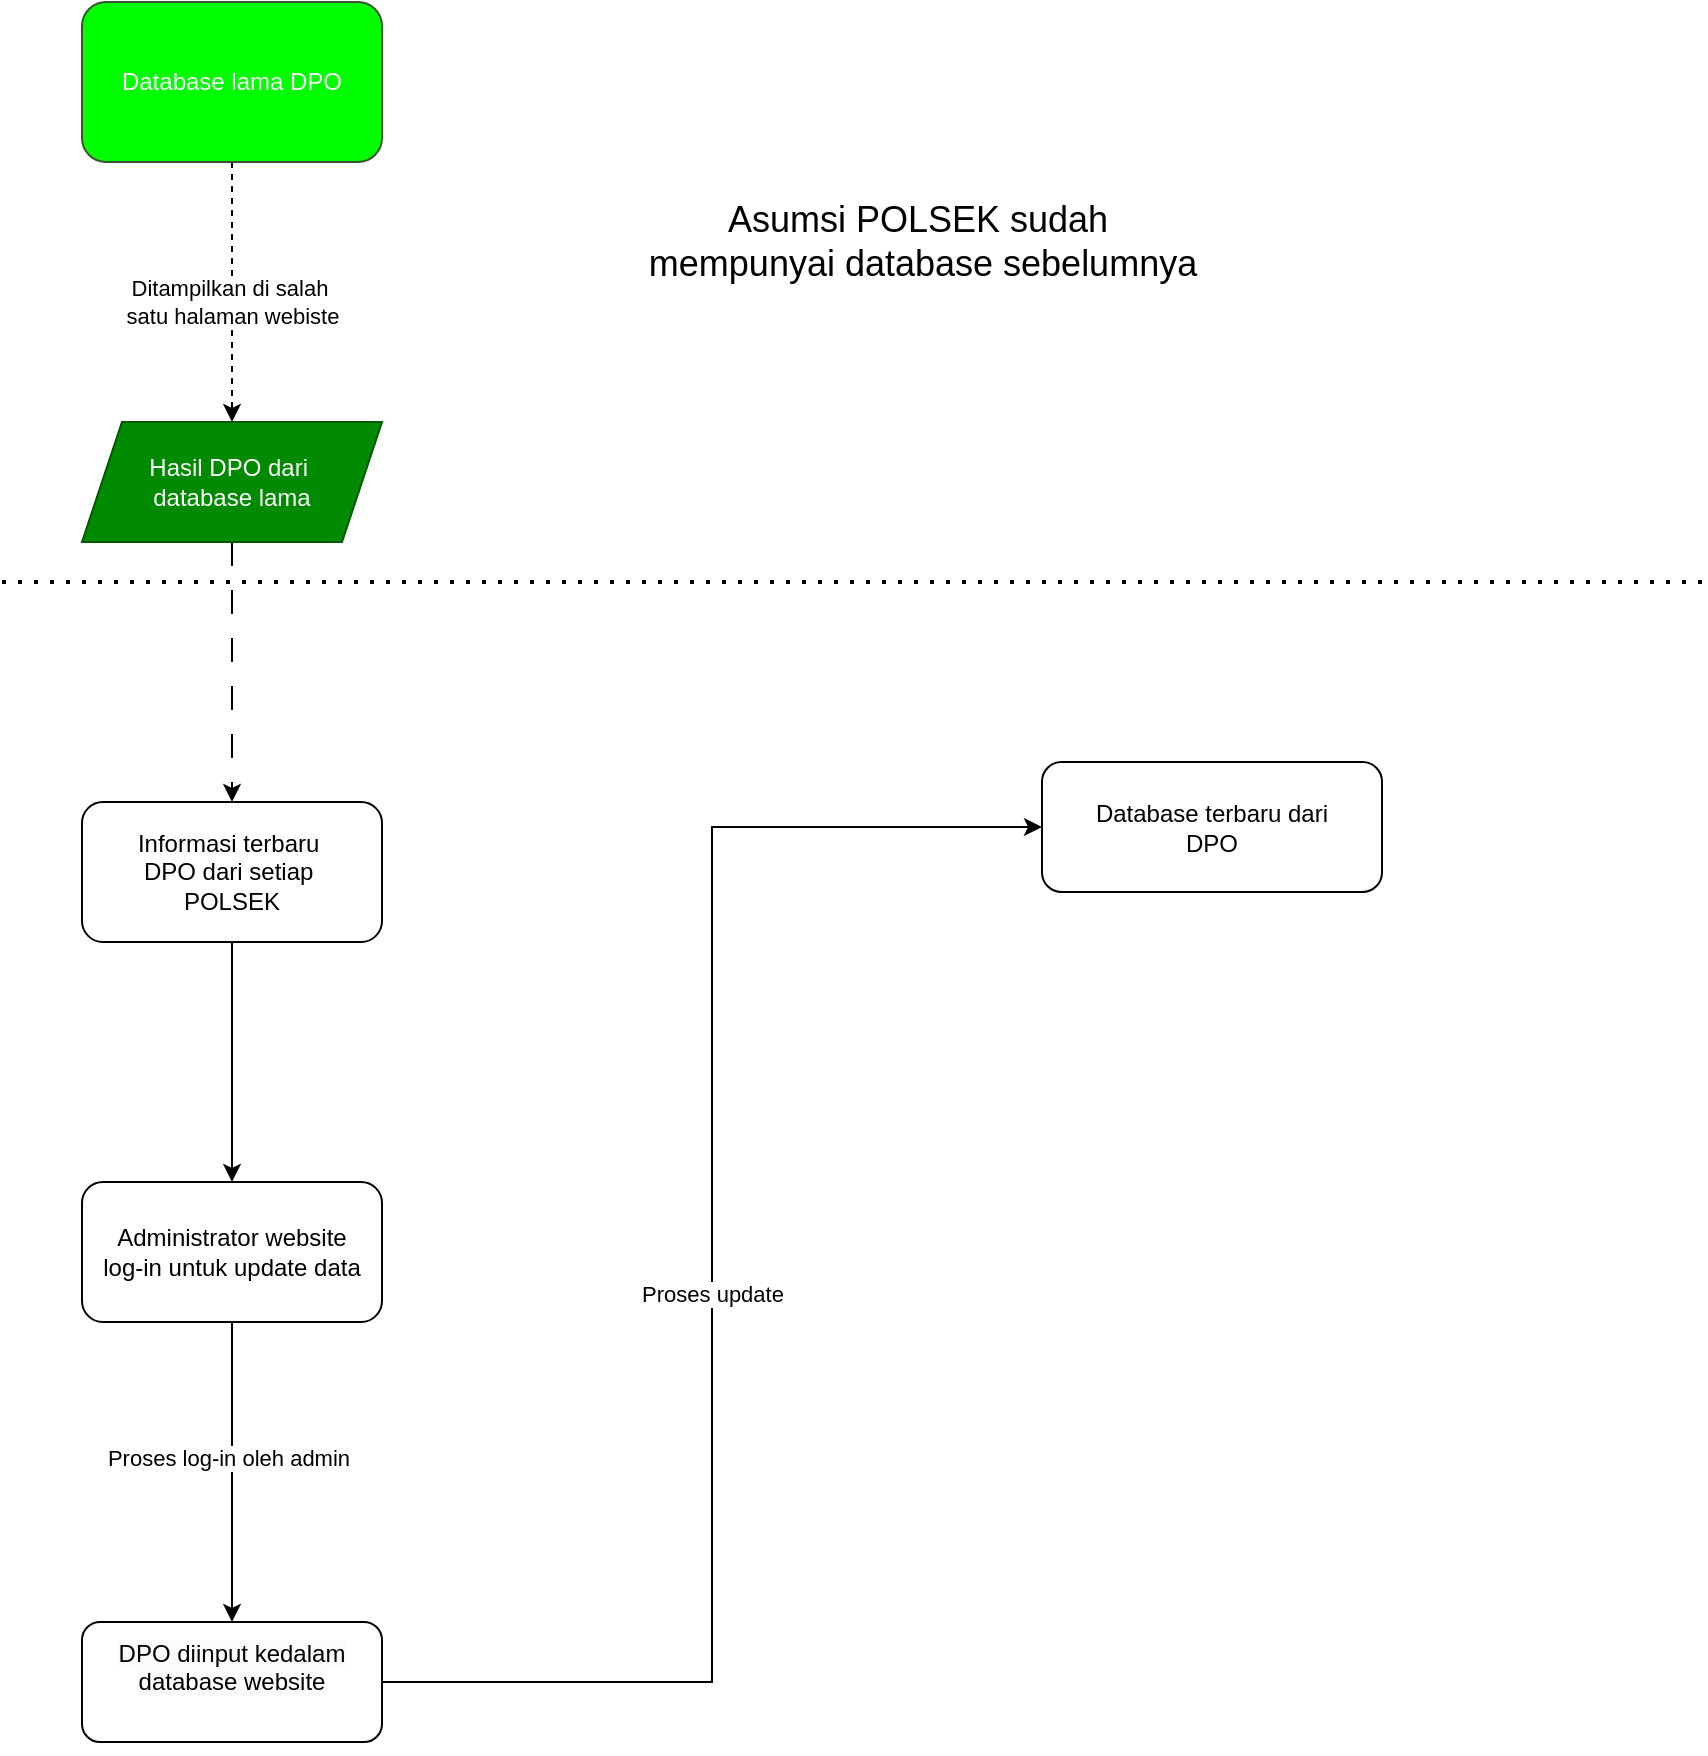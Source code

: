 <mxfile version="24.8.0">
  <diagram name="Page-1" id="Y2Z3QBvSURFrjnvNMTKX">
    <mxGraphModel dx="2276" dy="781" grid="1" gridSize="10" guides="1" tooltips="1" connect="1" arrows="1" fold="1" page="1" pageScale="1" pageWidth="850" pageHeight="1100" math="0" shadow="0">
      <root>
        <mxCell id="0" />
        <mxCell id="1" parent="0" />
        <mxCell id="81gL1InJ4I37fE2AfEwD-23" style="edgeStyle=orthogonalEdgeStyle;rounded=0;orthogonalLoop=1;jettySize=auto;html=1;" edge="1" parent="1" source="81gL1InJ4I37fE2AfEwD-1" target="81gL1InJ4I37fE2AfEwD-3">
          <mxGeometry relative="1" as="geometry" />
        </mxCell>
        <mxCell id="81gL1InJ4I37fE2AfEwD-1" value="Informasi terbaru&amp;nbsp;&lt;div&gt;DPO dari setiap&amp;nbsp;&lt;/div&gt;&lt;div&gt;POLSEK&lt;/div&gt;" style="rounded=1;whiteSpace=wrap;html=1;" vertex="1" parent="1">
          <mxGeometry x="40" y="430" width="150" height="70" as="geometry" />
        </mxCell>
        <mxCell id="81gL1InJ4I37fE2AfEwD-8" value="" style="edgeStyle=orthogonalEdgeStyle;rounded=0;orthogonalLoop=1;jettySize=auto;html=1;entryX=0.5;entryY=0;entryDx=0;entryDy=0;" edge="1" parent="1" source="81gL1InJ4I37fE2AfEwD-3" target="81gL1InJ4I37fE2AfEwD-6">
          <mxGeometry relative="1" as="geometry" />
        </mxCell>
        <mxCell id="81gL1InJ4I37fE2AfEwD-12" value="Proses log-in oleh admin" style="edgeLabel;html=1;align=center;verticalAlign=middle;resizable=0;points=[];" vertex="1" connectable="0" parent="81gL1InJ4I37fE2AfEwD-8">
          <mxGeometry x="-0.1" y="-2" relative="1" as="geometry">
            <mxPoint as="offset" />
          </mxGeometry>
        </mxCell>
        <mxCell id="81gL1InJ4I37fE2AfEwD-3" value="Administrator website&lt;div&gt;log-in untuk update data&lt;/div&gt;" style="rounded=1;whiteSpace=wrap;html=1;" vertex="1" parent="1">
          <mxGeometry x="40" y="620" width="150" height="70" as="geometry" />
        </mxCell>
        <mxCell id="81gL1InJ4I37fE2AfEwD-14" style="edgeStyle=orthogonalEdgeStyle;rounded=0;orthogonalLoop=1;jettySize=auto;html=1;entryX=0;entryY=0.5;entryDx=0;entryDy=0;" edge="1" parent="1" source="81gL1InJ4I37fE2AfEwD-6" target="81gL1InJ4I37fE2AfEwD-13">
          <mxGeometry relative="1" as="geometry" />
        </mxCell>
        <mxCell id="81gL1InJ4I37fE2AfEwD-24" value="Proses update" style="edgeLabel;html=1;align=center;verticalAlign=middle;resizable=0;points=[];" vertex="1" connectable="0" parent="81gL1InJ4I37fE2AfEwD-14">
          <mxGeometry x="-0.052" relative="1" as="geometry">
            <mxPoint as="offset" />
          </mxGeometry>
        </mxCell>
        <mxCell id="81gL1InJ4I37fE2AfEwD-6" value="&#xa;&lt;span style=&quot;color: rgb(0, 0, 0); font-family: Helvetica; font-size: 12px; font-style: normal; font-variant-ligatures: normal; font-variant-caps: normal; font-weight: 400; letter-spacing: normal; orphans: 2; text-indent: 0px; text-transform: none; widows: 2; word-spacing: 0px; -webkit-text-stroke-width: 0px; white-space: normal; background-color: rgb(251, 251, 251); text-decoration-thickness: initial; text-decoration-style: initial; text-decoration-color: initial; float: none; display: inline !important;&quot;&gt;DPO diinput kedalam database website&lt;/span&gt;&#xa;&#xa;" style="rounded=1;whiteSpace=wrap;html=1;align=center;verticalAlign=middle;" vertex="1" parent="1">
          <mxGeometry x="40" y="840" width="150" height="60" as="geometry" />
        </mxCell>
        <mxCell id="81gL1InJ4I37fE2AfEwD-13" value="Database terbaru dari&lt;div&gt;DPO&lt;/div&gt;" style="rounded=1;whiteSpace=wrap;html=1;" vertex="1" parent="1">
          <mxGeometry x="520" y="410" width="170" height="65" as="geometry" />
        </mxCell>
        <mxCell id="81gL1InJ4I37fE2AfEwD-18" style="edgeStyle=orthogonalEdgeStyle;rounded=0;orthogonalLoop=1;jettySize=auto;html=1;dashed=1;" edge="1" parent="1" source="81gL1InJ4I37fE2AfEwD-15" target="81gL1InJ4I37fE2AfEwD-17">
          <mxGeometry relative="1" as="geometry" />
        </mxCell>
        <mxCell id="81gL1InJ4I37fE2AfEwD-19" value="Ditampilkan di salah&amp;nbsp;&lt;div&gt;satu halaman webiste&lt;/div&gt;" style="edgeLabel;html=1;align=center;verticalAlign=middle;resizable=0;points=[];" vertex="1" connectable="0" parent="81gL1InJ4I37fE2AfEwD-18">
          <mxGeometry x="0.067" relative="1" as="geometry">
            <mxPoint as="offset" />
          </mxGeometry>
        </mxCell>
        <mxCell id="81gL1InJ4I37fE2AfEwD-15" value="&lt;font&gt;Database lama DPO&lt;/font&gt;" style="rounded=1;whiteSpace=wrap;html=1;fillColor=#00FF00;strokeColor=#3A5431;fontColor=#FFFFFF;align=center;" vertex="1" parent="1">
          <mxGeometry x="40" y="30" width="150" height="80" as="geometry" />
        </mxCell>
        <mxCell id="81gL1InJ4I37fE2AfEwD-22" style="edgeStyle=orthogonalEdgeStyle;rounded=0;orthogonalLoop=1;jettySize=auto;html=1;entryX=0.5;entryY=0;entryDx=0;entryDy=0;dashed=1;dashPattern=12 12;" edge="1" parent="1" source="81gL1InJ4I37fE2AfEwD-17" target="81gL1InJ4I37fE2AfEwD-1">
          <mxGeometry relative="1" as="geometry" />
        </mxCell>
        <mxCell id="81gL1InJ4I37fE2AfEwD-17" value="Hasil DPO dari&amp;nbsp;&lt;div&gt;database lama&lt;/div&gt;" style="shape=parallelogram;perimeter=parallelogramPerimeter;whiteSpace=wrap;html=1;fixedSize=1;fillColor=#008a00;fontColor=#ffffff;strokeColor=#005700;" vertex="1" parent="1">
          <mxGeometry x="40" y="240" width="150" height="60" as="geometry" />
        </mxCell>
        <mxCell id="81gL1InJ4I37fE2AfEwD-20" value="" style="endArrow=none;dashed=1;html=1;dashPattern=1 3;strokeWidth=2;rounded=0;" edge="1" parent="1">
          <mxGeometry width="50" height="50" relative="1" as="geometry">
            <mxPoint y="320" as="sourcePoint" />
            <mxPoint x="850" y="320" as="targetPoint" />
            <Array as="points">
              <mxPoint x="80" y="320" />
            </Array>
          </mxGeometry>
        </mxCell>
        <mxCell id="81gL1InJ4I37fE2AfEwD-21" value="Asumsi POLSEK sudah&amp;nbsp;&lt;div&gt;mempunyai database sebelumnya&lt;/div&gt;" style="text;html=1;align=center;verticalAlign=middle;resizable=0;points=[];autosize=1;strokeColor=none;fillColor=none;fontSize=18;" vertex="1" parent="1">
          <mxGeometry x="310" y="120" width="300" height="60" as="geometry" />
        </mxCell>
      </root>
    </mxGraphModel>
  </diagram>
</mxfile>
